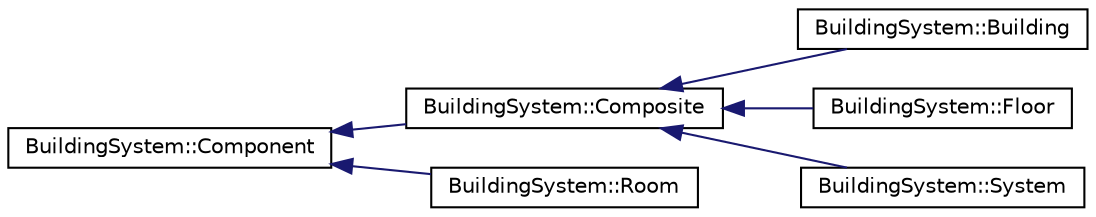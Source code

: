 digraph "Graphical Class Hierarchy"
{
  edge [fontname="Helvetica",fontsize="10",labelfontname="Helvetica",labelfontsize="10"];
  node [fontname="Helvetica",fontsize="10",shape=record];
  rankdir="LR";
  Node0 [label="BuildingSystem::Component",height=0.2,width=0.4,color="black", fillcolor="white", style="filled",URL="$classBuildingSystem_1_1Component.html"];
  Node0 -> Node1 [dir="back",color="midnightblue",fontsize="10",style="solid",fontname="Helvetica"];
  Node1 [label="BuildingSystem::Composite",height=0.2,width=0.4,color="black", fillcolor="white", style="filled",URL="$classBuildingSystem_1_1Composite.html"];
  Node1 -> Node2 [dir="back",color="midnightblue",fontsize="10",style="solid",fontname="Helvetica"];
  Node2 [label="BuildingSystem::Building",height=0.2,width=0.4,color="black", fillcolor="white", style="filled",URL="$classBuildingSystem_1_1Building.html"];
  Node1 -> Node3 [dir="back",color="midnightblue",fontsize="10",style="solid",fontname="Helvetica"];
  Node3 [label="BuildingSystem::Floor",height=0.2,width=0.4,color="black", fillcolor="white", style="filled",URL="$classBuildingSystem_1_1Floor.html"];
  Node1 -> Node4 [dir="back",color="midnightblue",fontsize="10",style="solid",fontname="Helvetica"];
  Node4 [label="BuildingSystem::System",height=0.2,width=0.4,color="black", fillcolor="white", style="filled",URL="$classBuildingSystem_1_1System.html"];
  Node0 -> Node5 [dir="back",color="midnightblue",fontsize="10",style="solid",fontname="Helvetica"];
  Node5 [label="BuildingSystem::Room",height=0.2,width=0.4,color="black", fillcolor="white", style="filled",URL="$classBuildingSystem_1_1Room.html"];
}
